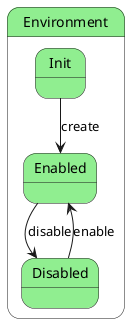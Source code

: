 @startuml



state Environment #lightgreen {

    state Init #lightgreen {
    }

    state Enabled #lightgreen {
    }

    state Disabled #lightgreen {
    }

}


Init --> Enabled : create

Enabled --> Disabled : disable

Disabled --> Enabled : enable




@enduml
